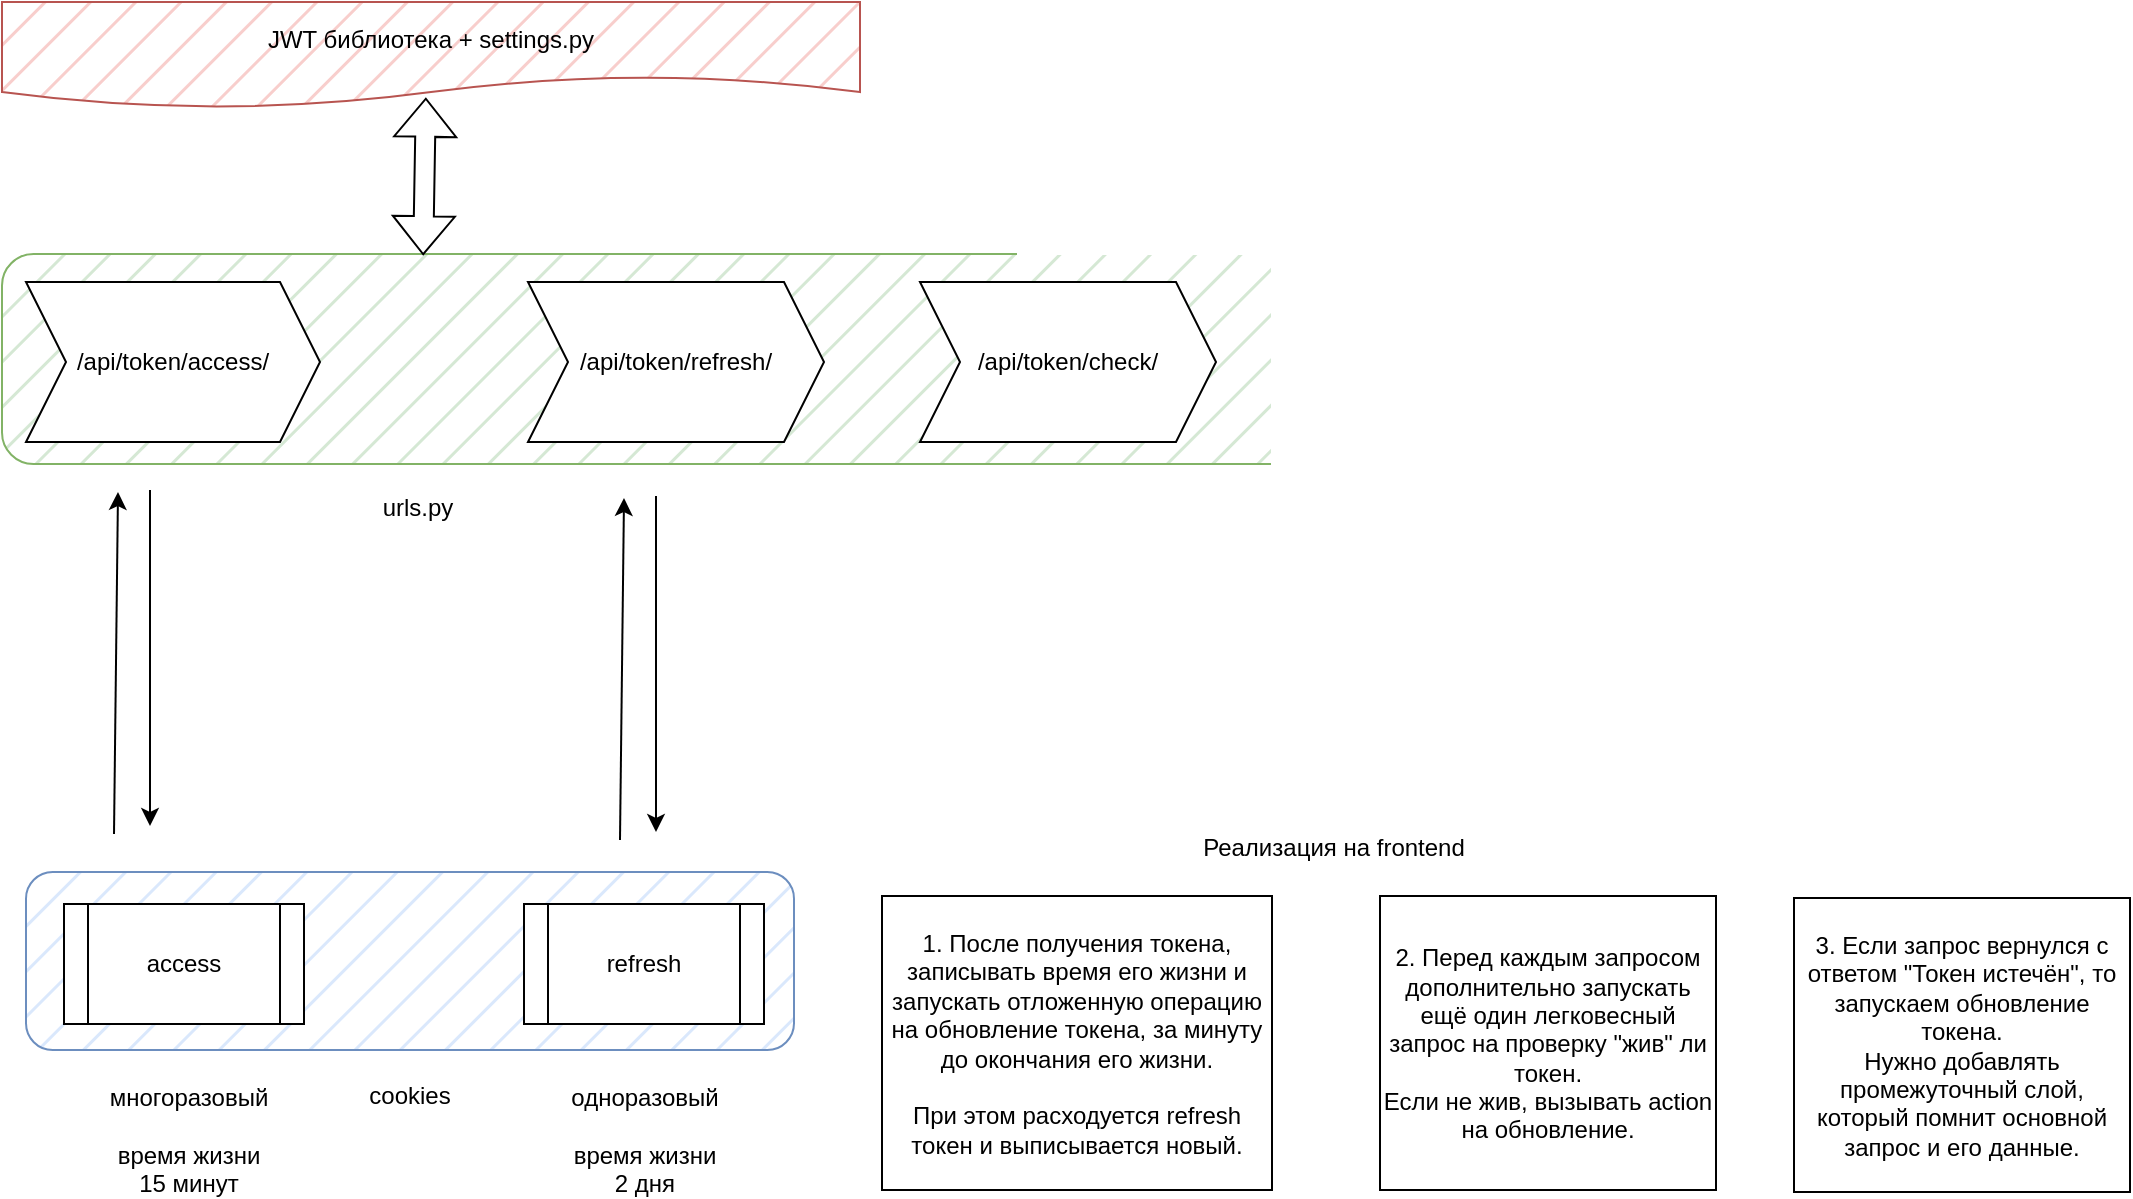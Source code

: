 <mxfile version="20.4.0" type="device"><diagram id="vBEfNCwSdbIvKafHzr0C" name="Page-1"><mxGraphModel dx="1354" dy="1194" grid="0" gridSize="10" guides="1" tooltips="1" connect="1" arrows="1" fold="1" page="0" pageScale="1" pageWidth="850" pageHeight="1100" math="0" shadow="0"><root><mxCell id="0"/><mxCell id="1" parent="0"/><mxCell id="WxUzPRyZKOoDP2_ODJjA-10" value="" style="rounded=1;whiteSpace=wrap;html=1;fillStyle=hatch;fillColor=#dae8fc;strokeColor=#6c8ebf;" parent="1" vertex="1"><mxGeometry x="179" y="295" width="384" height="89" as="geometry"/></mxCell><mxCell id="WxUzPRyZKOoDP2_ODJjA-9" value="" style="rounded=1;whiteSpace=wrap;html=1;fillColor=#d5e8d4;strokeColor=#82b366;fillStyle=hatch;" parent="1" vertex="1"><mxGeometry x="167" y="-14" width="652" height="105" as="geometry"/></mxCell><mxCell id="WxUzPRyZKOoDP2_ODJjA-1" value="access" style="shape=process;whiteSpace=wrap;html=1;backgroundOutline=1;" parent="1" vertex="1"><mxGeometry x="198" y="311" width="120" height="60" as="geometry"/></mxCell><mxCell id="WxUzPRyZKOoDP2_ODJjA-2" value="refresh" style="shape=process;whiteSpace=wrap;html=1;backgroundOutline=1;" parent="1" vertex="1"><mxGeometry x="428" y="311" width="120" height="60" as="geometry"/></mxCell><mxCell id="WxUzPRyZKOoDP2_ODJjA-6" value="/api/token/access/" style="shape=step;perimeter=stepPerimeter;whiteSpace=wrap;html=1;fixedSize=1;" parent="1" vertex="1"><mxGeometry x="179" width="147" height="80" as="geometry"/></mxCell><mxCell id="WxUzPRyZKOoDP2_ODJjA-7" value="/api/token/refresh/" style="shape=step;perimeter=stepPerimeter;whiteSpace=wrap;html=1;fixedSize=1;" parent="1" vertex="1"><mxGeometry x="430" width="148" height="80" as="geometry"/></mxCell><mxCell id="WxUzPRyZKOoDP2_ODJjA-11" value="" style="endArrow=classic;html=1;rounded=0;" parent="1" edge="1"><mxGeometry width="50" height="50" relative="1" as="geometry"><mxPoint x="223" y="276" as="sourcePoint"/><mxPoint x="225" y="105" as="targetPoint"/></mxGeometry></mxCell><mxCell id="WxUzPRyZKOoDP2_ODJjA-13" value="" style="endArrow=classic;html=1;rounded=0;" parent="1" edge="1"><mxGeometry width="50" height="50" relative="1" as="geometry"><mxPoint x="241" y="104" as="sourcePoint"/><mxPoint x="241" y="272" as="targetPoint"/></mxGeometry></mxCell><mxCell id="WxUzPRyZKOoDP2_ODJjA-14" value="" style="endArrow=classic;html=1;rounded=0;" parent="1" edge="1"><mxGeometry width="50" height="50" relative="1" as="geometry"><mxPoint x="476" y="279" as="sourcePoint"/><mxPoint x="478" y="108" as="targetPoint"/></mxGeometry></mxCell><mxCell id="WxUzPRyZKOoDP2_ODJjA-15" value="" style="endArrow=classic;html=1;rounded=0;" parent="1" edge="1"><mxGeometry width="50" height="50" relative="1" as="geometry"><mxPoint x="494" y="107" as="sourcePoint"/><mxPoint x="494" y="275" as="targetPoint"/></mxGeometry></mxCell><mxCell id="WxUzPRyZKOoDP2_ODJjA-16" value="многоразовый&lt;br&gt;&lt;br&gt;время жизни 15 минут" style="text;html=1;strokeColor=none;fillColor=none;align=center;verticalAlign=middle;whiteSpace=wrap;rounded=0;fillStyle=hatch;" parent="1" vertex="1"><mxGeometry x="220" y="402" width="81" height="53" as="geometry"/></mxCell><mxCell id="WxUzPRyZKOoDP2_ODJjA-17" value="одноразовый&lt;br&gt;&lt;br&gt;время жизни 2 дня" style="text;html=1;strokeColor=none;fillColor=none;align=center;verticalAlign=middle;whiteSpace=wrap;rounded=0;fillStyle=hatch;" parent="1" vertex="1"><mxGeometry x="447.5" y="402" width="81" height="53" as="geometry"/></mxCell><mxCell id="WxUzPRyZKOoDP2_ODJjA-18" value="cookies" style="text;html=1;strokeColor=none;fillColor=none;align=center;verticalAlign=middle;whiteSpace=wrap;rounded=0;fillStyle=hatch;" parent="1" vertex="1"><mxGeometry x="341" y="392" width="60" height="30" as="geometry"/></mxCell><mxCell id="WxUzPRyZKOoDP2_ODJjA-19" value="urls.py" style="text;html=1;strokeColor=none;fillColor=none;align=center;verticalAlign=middle;whiteSpace=wrap;rounded=0;fillStyle=hatch;" parent="1" vertex="1"><mxGeometry x="345" y="98" width="60" height="30" as="geometry"/></mxCell><mxCell id="WxUzPRyZKOoDP2_ODJjA-20" value="JWT библиотека + settings.py" style="shape=document;whiteSpace=wrap;html=1;boundedLbl=1;fillStyle=hatch;fillColor=#f8cecc;strokeColor=#b85450;" parent="1" vertex="1"><mxGeometry x="167" y="-140" width="429" height="53" as="geometry"/></mxCell><mxCell id="WxUzPRyZKOoDP2_ODJjA-22" value="" style="shape=flexArrow;endArrow=classic;startArrow=classic;html=1;rounded=0;exitX=0.323;exitY=0.006;exitDx=0;exitDy=0;entryX=0.494;entryY=0.903;entryDx=0;entryDy=0;entryPerimeter=0;exitPerimeter=0;" parent="1" source="WxUzPRyZKOoDP2_ODJjA-9" target="WxUzPRyZKOoDP2_ODJjA-20" edge="1"><mxGeometry width="100" height="100" relative="1" as="geometry"><mxPoint x="324" y="20" as="sourcePoint"/><mxPoint x="424" y="-80" as="targetPoint"/></mxGeometry></mxCell><mxCell id="WxUzPRyZKOoDP2_ODJjA-24" value="1. После получения токена, записывать время его жизни и запускать отложенную операцию на обновление токена, за минуту до окончания его жизни.&lt;br&gt;&lt;br&gt;При этом расходуется refresh токен и выписывается новый." style="rounded=0;whiteSpace=wrap;html=1;fillStyle=hatch;" parent="1" vertex="1"><mxGeometry x="607" y="307" width="195" height="147" as="geometry"/></mxCell><mxCell id="WxUzPRyZKOoDP2_ODJjA-25" value="2. Перед каждым запросом дополнительно запускать ещё один легковесный запрос на проверку &quot;жив&quot; ли токен. &lt;br&gt;Если не жив, вызывать action на обновление." style="rounded=0;whiteSpace=wrap;html=1;fillStyle=hatch;" parent="1" vertex="1"><mxGeometry x="856" y="307" width="168" height="147" as="geometry"/></mxCell><mxCell id="WxUzPRyZKOoDP2_ODJjA-26" value="Реализация на frontend" style="text;html=1;strokeColor=none;fillColor=none;align=center;verticalAlign=middle;whiteSpace=wrap;rounded=0;fillStyle=hatch;" parent="1" vertex="1"><mxGeometry x="749" y="268" width="168" height="30" as="geometry"/></mxCell><mxCell id="9NQCgPHaa7OIdOEuF5_8-1" value="/api/token/check/" style="shape=step;perimeter=stepPerimeter;whiteSpace=wrap;html=1;fixedSize=1;" vertex="1" parent="1"><mxGeometry x="626" width="148" height="80" as="geometry"/></mxCell><mxCell id="9NQCgPHaa7OIdOEuF5_8-2" value="3. Если запрос вернулся с ответом &quot;Токен истечён&quot;, то запускаем обновление токена.&lt;br&gt;Нужно добавлять промежуточный слой, который помнит основной запрос и его данные." style="rounded=0;whiteSpace=wrap;html=1;fillStyle=hatch;" vertex="1" parent="1"><mxGeometry x="1063" y="308" width="168" height="147" as="geometry"/></mxCell></root></mxGraphModel></diagram></mxfile>